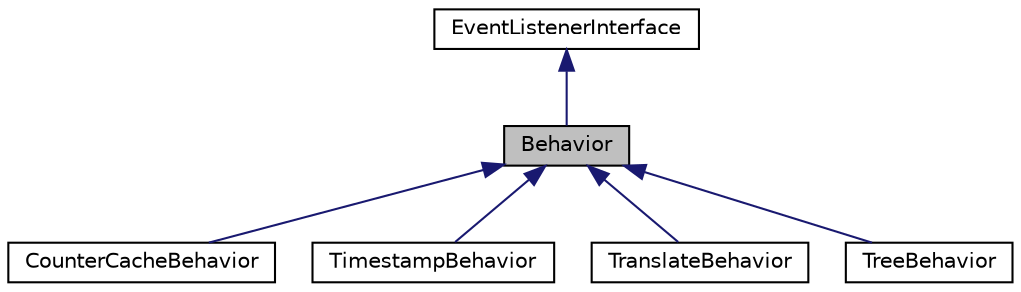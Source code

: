 digraph "Behavior"
{
  edge [fontname="Helvetica",fontsize="10",labelfontname="Helvetica",labelfontsize="10"];
  node [fontname="Helvetica",fontsize="10",shape=record];
  Node1 [label="Behavior",height=0.2,width=0.4,color="black", fillcolor="grey75", style="filled", fontcolor="black"];
  Node2 -> Node1 [dir="back",color="midnightblue",fontsize="10",style="solid",fontname="Helvetica"];
  Node2 [label="EventListenerInterface",height=0.2,width=0.4,color="black", fillcolor="white", style="filled",URL="$interface_cake_1_1_event_1_1_event_listener_interface.html"];
  Node1 -> Node3 [dir="back",color="midnightblue",fontsize="10",style="solid",fontname="Helvetica"];
  Node3 [label="CounterCacheBehavior",height=0.2,width=0.4,color="black", fillcolor="white", style="filled",URL="$class_cake_1_1_o_r_m_1_1_behavior_1_1_counter_cache_behavior.html"];
  Node1 -> Node4 [dir="back",color="midnightblue",fontsize="10",style="solid",fontname="Helvetica"];
  Node4 [label="TimestampBehavior",height=0.2,width=0.4,color="black", fillcolor="white", style="filled",URL="$class_cake_1_1_o_r_m_1_1_behavior_1_1_timestamp_behavior.html"];
  Node1 -> Node5 [dir="back",color="midnightblue",fontsize="10",style="solid",fontname="Helvetica"];
  Node5 [label="TranslateBehavior",height=0.2,width=0.4,color="black", fillcolor="white", style="filled",URL="$class_cake_1_1_o_r_m_1_1_behavior_1_1_translate_behavior.html"];
  Node1 -> Node6 [dir="back",color="midnightblue",fontsize="10",style="solid",fontname="Helvetica"];
  Node6 [label="TreeBehavior",height=0.2,width=0.4,color="black", fillcolor="white", style="filled",URL="$class_cake_1_1_o_r_m_1_1_behavior_1_1_tree_behavior.html"];
}
